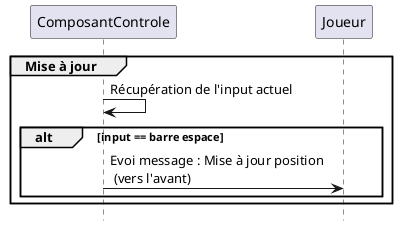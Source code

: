 @startuml
hide footbox

participant "ComposantControle" as compContr
participant "Joueur" as joueur

group Mise à jour
  compContr -> compContr : Récupération de l'input actuel
  alt input == barre espace
      compContr -> joueur : Evoi message : Mise à jour position \n (vers l'avant)
  end
end

@enduml